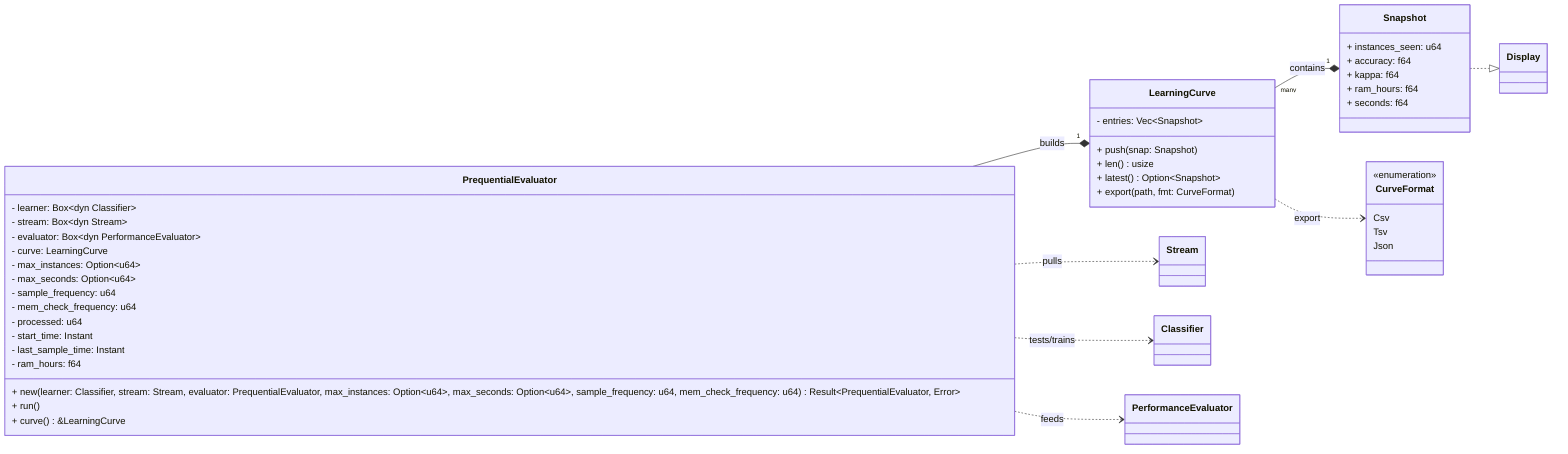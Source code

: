 classDiagram
direction LR 

  class Snapshot {
    + instances_seen: u64
    + accuracy: f64
    + kappa: f64
    + ram_hours: f64
    + seconds: f64
  }
  Snapshot ..|> Display

  class LearningCurve {
    - entries: Vec~Snapshot~
    + push(snap: Snapshot)
    + len() usize
    + latest() Option~Snapshot~
    + export(path, fmt: CurveFormat)
  }

  class CurveFormat {
    <<enumeration>>
    Csv
    Tsv
    Json
  }

  class PrequentialEvaluator {
    - learner: Box~dyn Classifier~
    - stream:  Box~dyn Stream~
    - evaluator: Box~dyn PerformanceEvaluator~

    - curve: LearningCurve

    - max_instances: Option~u64~
    - max_seconds: Option~u64~
    - sample_frequency: u64
    - mem_check_frequency: u64

    - processed: u64
    - start_time: Instant
    - last_sample_time: Instant
    - ram_hours: f64

    + new(learner: Classifier, stream: Stream, evaluator: PrequentialEvaluator, max_instances: Option~u64~, max_seconds: Option~u64~, sample_frequency: u64, mem_check_frequency: u64) Result~PrequentialEvaluator, Error~
    + run()
    + curve() &LearningCurve
  }

  PrequentialEvaluator ..> Stream                : pulls
  PrequentialEvaluator ..> Classifier           : tests/trains
  PrequentialEvaluator ..> PerformanceEvaluator : feeds
  PrequentialEvaluator "1" --* "1" LearningCurve : builds
  LearningCurve "many" --* "1" Snapshot         : contains
  LearningCurve ..> CurveFormat                 : export